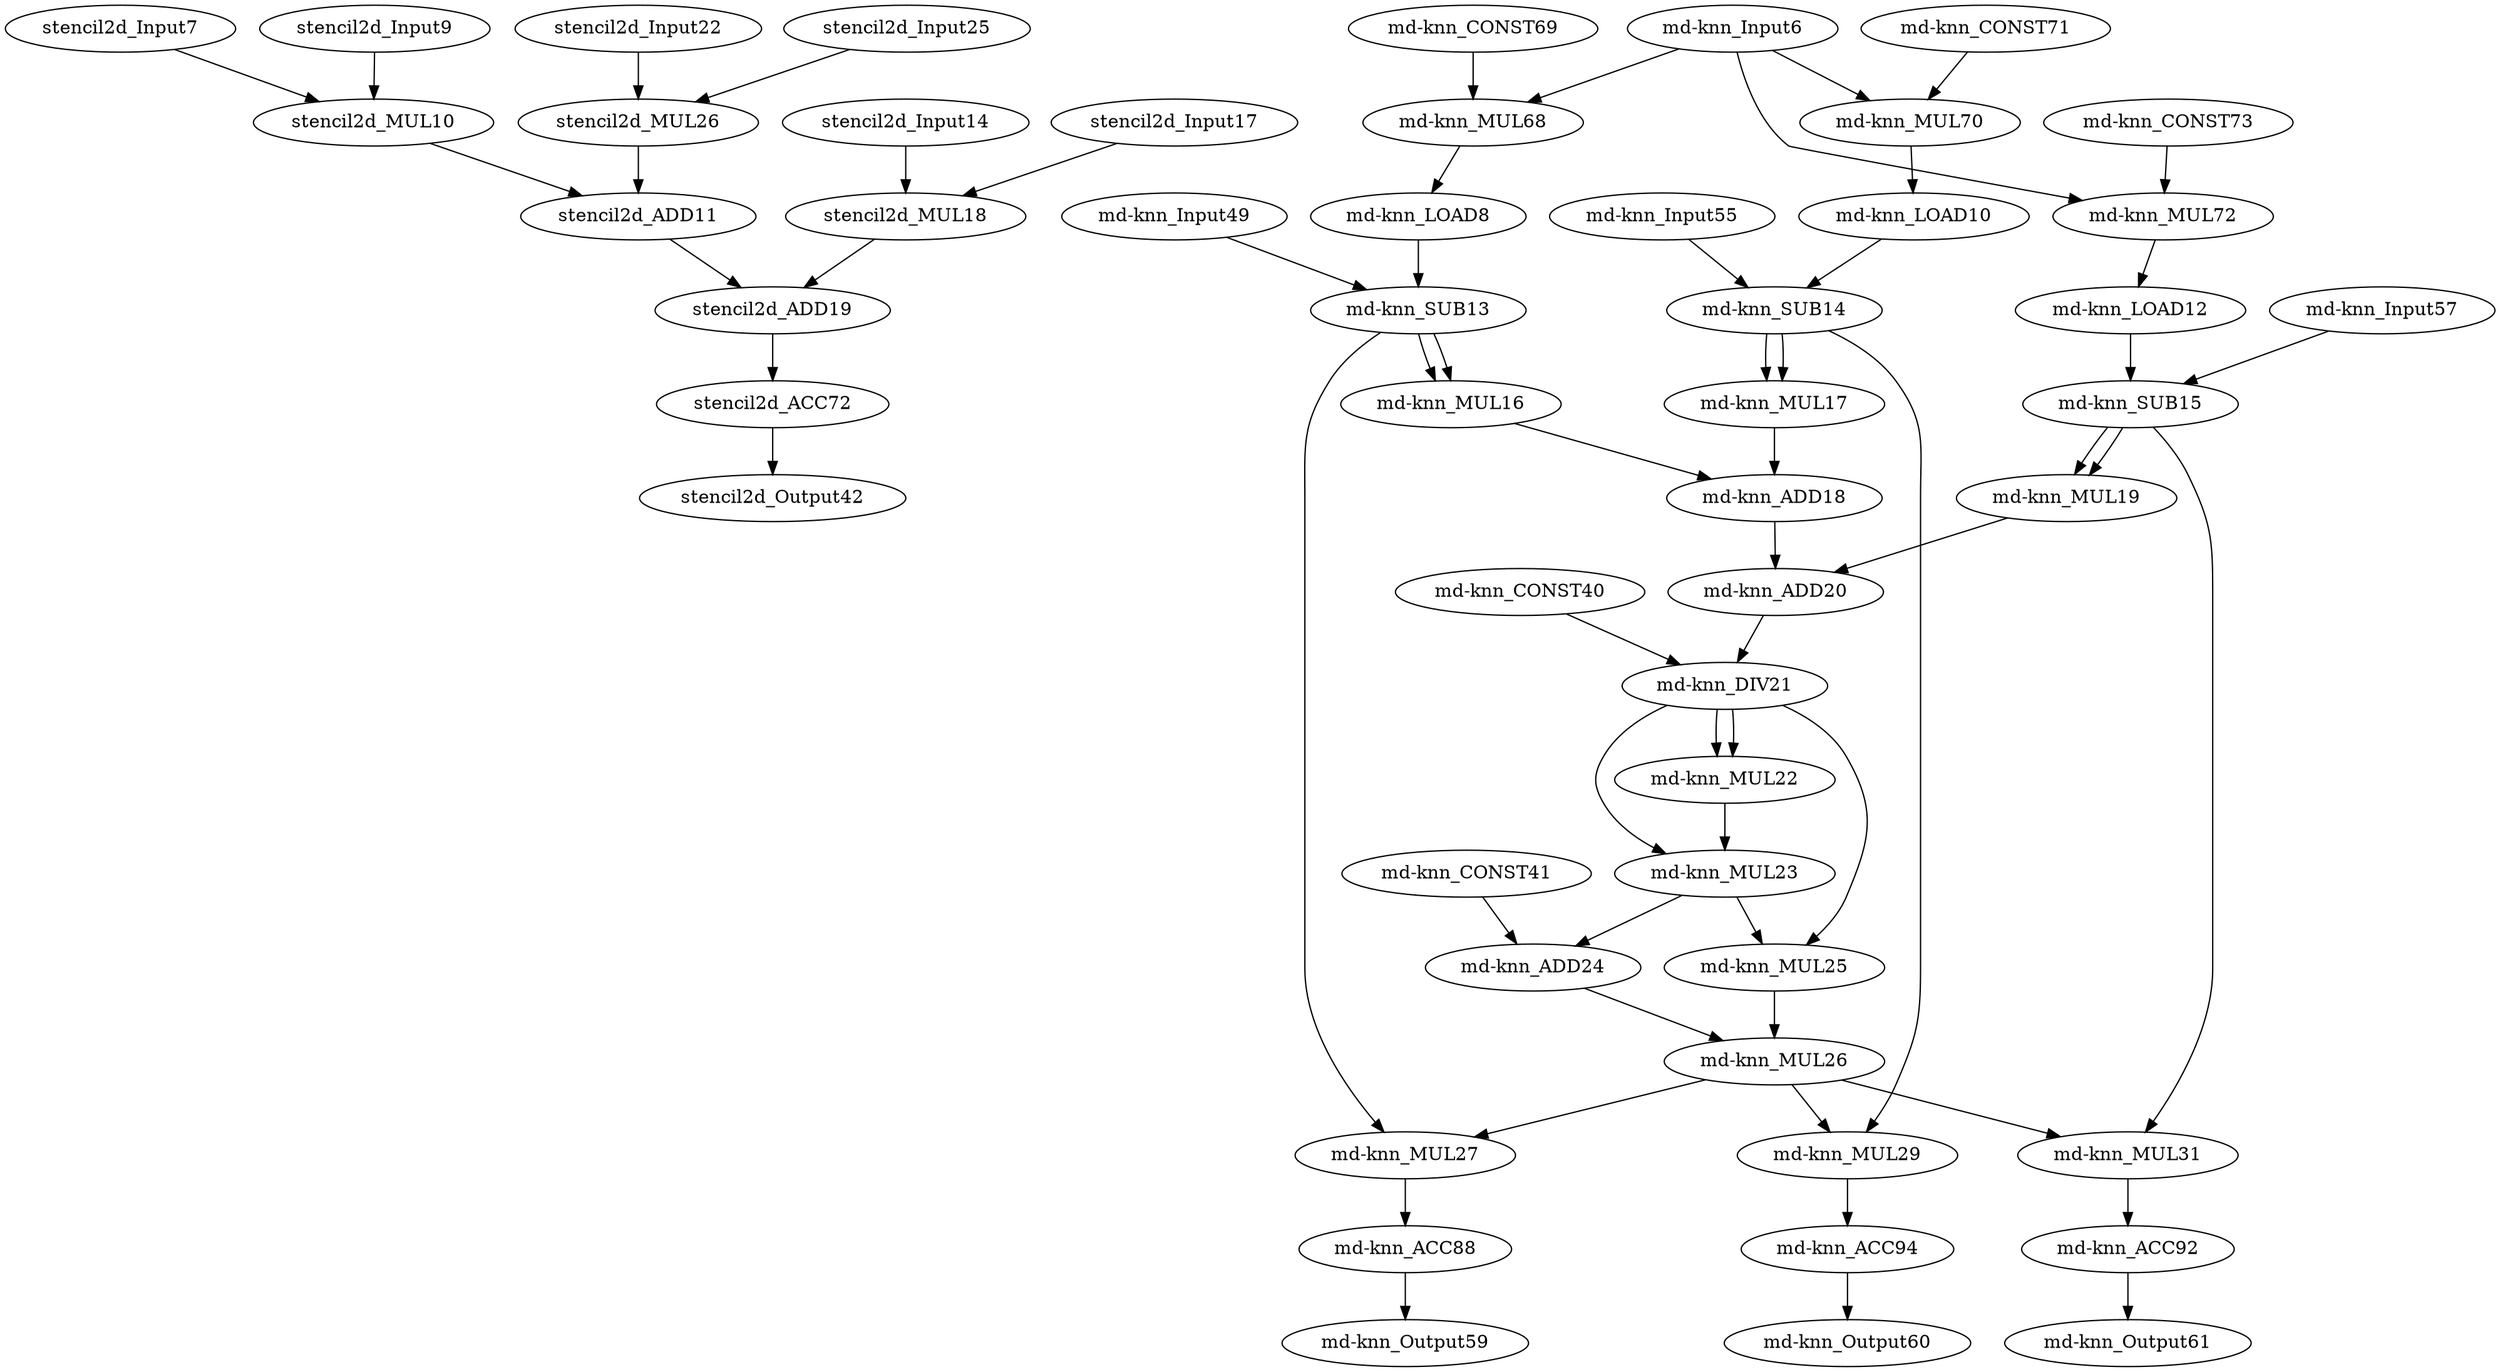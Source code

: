 digraph "merge-dfg" {
stencil2d_Input7 [offset="0, 0", opcode=input, pattern="12, 3, -24, 30, -24, 30", ref_name="stencil2d_filter", size=36];
stencil2d_Input9 [offset="0, 0", opcode=input, pattern="128, 3, -252, 30, -244, 30", ref_name="stencil2d_orig", size=4096];
stencil2d_MUL10 [opcode=mul];
stencil2d_ADD11 [opcode=add];
stencil2d_Input14 [offset="0, 4", opcode=input, pattern="12, 3, -24, 30, -24, 30", ref_name="stencil2d_filter", size=36];
stencil2d_Input17 [offset="0, 4", opcode=input, pattern="128, 3, -252, 30, -244, 30", ref_name="stencil2d_orig", size=4096];
stencil2d_MUL18 [opcode=mul];
stencil2d_ADD19 [opcode=add];
stencil2d_Input22 [offset="0, 8", opcode=input, pattern="12, 3, -24, 30, -24, 30", ref_name="stencil2d_filter", size=36];
stencil2d_Input25 [offset="0, 8", opcode=input, pattern="128, 3, -252, 30, -244, 30", ref_name="stencil2d_orig", size=4096];
stencil2d_MUL26 [opcode=mul];
stencil2d_Output42 [offset="0, 0", opcode=output, pattern="0, 3, 4, 30, 12, 30", ref_name="stencil2d_sol", size=3832];
stencil2d_ACC72 [acc_first=1, acc_params="0, 3, 1, 900", opcode=acc];
stencil2d_Input7 -> stencil2d_MUL10  [operand=1];
stencil2d_Input9 -> stencil2d_MUL10  [operand=0];
stencil2d_MUL10 -> stencil2d_ADD11  [operand=0];
stencil2d_ADD11 -> stencil2d_ADD19  [operand=1];
stencil2d_Input14 -> stencil2d_MUL18  [operand=1];
stencil2d_Input17 -> stencil2d_MUL18  [operand=0];
stencil2d_MUL18 -> stencil2d_ADD19  [operand=0];
stencil2d_Input22 -> stencil2d_MUL26  [operand=1];
stencil2d_Input25 -> stencil2d_MUL26  [operand=0];
stencil2d_MUL26 -> stencil2d_ADD11  [operand=1];
stencil2d_ADD19 -> stencil2d_ACC72  [operand=0];
stencil2d_ACC72 -> stencil2d_Output42  [operand=0];
"md-knn_Input6" [offset="0, 0", opcode=input, pattern="4, 16, 4, 64", ref_name="md-knn_NL", size=4096];
"md-knn_LOAD8" [cycles=1024, offset="0, 0", opcode=load, ref_name="md-knn_position_x", size=256];
"md-knn_LOAD10" [cycles=1024, offset="0, 0", opcode=load, ref_name="md-knn_position_y", size=256];
"md-knn_LOAD12" [cycles=1024, offset="0, 0", opcode=load, ref_name="md-knn_position_z", size=256];
"md-knn_SUB13" [opcode=sub];
"md-knn_SUB14" [opcode=sub];
"md-knn_SUB15" [opcode=sub];
"md-knn_MUL16" [opcode=mul];
"md-knn_MUL17" [opcode=mul];
"md-knn_ADD18" [opcode=add];
"md-knn_MUL19" [opcode=mul];
"md-knn_ADD20" [opcode=add];
"md-knn_DIV21" [opcode=udiv];
"md-knn_MUL22" [opcode=mul];
"md-knn_MUL23" [opcode=mul];
"md-knn_ADD24" [opcode=add];
"md-knn_MUL25" [opcode=mul];
"md-knn_MUL26" [opcode=mul];
"md-knn_MUL27" [opcode=mul];
"md-knn_MUL29" [opcode=mul];
"md-knn_MUL31" [opcode=mul];
"md-knn_CONST40" [opcode=const, value=10];
"md-knn_CONST41" [opcode=const, value="-2000"];
"md-knn_Input49" [offset="0, 0", opcode=input, pattern="0, 16, 4, 64", ref_name="md-knn_position_x", size=256];
"md-knn_Input55" [offset="0, 0", opcode=input, pattern="0, 16, 4, 64", ref_name="md-knn_position_y", size=256];
"md-knn_Input57" [offset="0, 0", opcode=input, pattern="0, 16, 4, 64", ref_name="md-knn_position_z", size=256];
"md-knn_Output59" [offset="0, 0", opcode=output, pattern="0, 16, 4, 64", ref_name="md-knn_force_x", size=256];
"md-knn_Output60" [offset="0, 0", opcode=output, pattern="0, 16, 4, 64", ref_name="md-knn_force_y", size=256];
"md-knn_Output61" [offset="0, 0", opcode=output, pattern="0, 16, 4, 64", ref_name="md-knn_force_z", size=256];
"md-knn_MUL68" [opcode=MUL];
"md-knn_CONST69" [opcode=const, value=4];
"md-knn_MUL70" [opcode=MUL];
"md-knn_CONST71" [opcode=const, value=4];
"md-knn_MUL72" [opcode=MUL];
"md-knn_CONST73" [opcode=const, value=4];
"md-knn_ACC88" [acc_first=1, acc_params="0, 16, 1, 64", opcode=acc];
"md-knn_ACC92" [acc_first=1, acc_params="0, 16, 1, 64", opcode=acc];
"md-knn_ACC94" [acc_first=1, acc_params="0, 16, 1, 64", opcode=acc];
"md-knn_LOAD8" -> "md-knn_SUB13"  [operand=1];
"md-knn_LOAD10" -> "md-knn_SUB14"  [operand=1];
"md-knn_LOAD12" -> "md-knn_SUB15"  [operand=1];
"md-knn_SUB13" -> "md-knn_MUL27"  [operand=1];
"md-knn_SUB13" -> "md-knn_MUL16"  [operand=0];
"md-knn_SUB13" -> "md-knn_MUL16"  [operand=1];
"md-knn_SUB14" -> "md-knn_MUL29"  [operand=1];
"md-knn_SUB14" -> "md-knn_MUL17"  [operand=0];
"md-knn_SUB14" -> "md-knn_MUL17"  [operand=1];
"md-knn_SUB15" -> "md-knn_MUL31"  [operand=1];
"md-knn_SUB15" -> "md-knn_MUL19"  [operand=0];
"md-knn_SUB15" -> "md-knn_MUL19"  [operand=1];
"md-knn_MUL16" -> "md-knn_ADD18"  [operand=1];
"md-knn_MUL17" -> "md-knn_ADD18"  [operand=0];
"md-knn_ADD18" -> "md-knn_ADD20"  [operand=0];
"md-knn_MUL19" -> "md-knn_ADD20"  [operand=1];
"md-knn_ADD20" -> "md-knn_DIV21"  [operand=1];
"md-knn_CONST40" -> "md-knn_DIV21"  [operand=0];
"md-knn_DIV21" -> "md-knn_MUL25"  [operand=1];
"md-knn_DIV21" -> "md-knn_MUL23"  [operand=1];
"md-knn_DIV21" -> "md-knn_MUL22"  [operand=0];
"md-knn_DIV21" -> "md-knn_MUL22"  [operand=1];
"md-knn_MUL22" -> "md-knn_MUL23"  [operand=0];
"md-knn_MUL23" -> "md-knn_MUL25"  [operand=0];
"md-knn_MUL23" -> "md-knn_ADD24"  [operand=0];
"md-knn_CONST41" -> "md-knn_ADD24"  [operand=1];
"md-knn_ADD24" -> "md-knn_MUL26"  [operand=1];
"md-knn_MUL25" -> "md-knn_MUL26"  [operand=0];
"md-knn_MUL26" -> "md-knn_MUL31"  [operand=0];
"md-knn_MUL26" -> "md-knn_MUL29"  [operand=0];
"md-knn_MUL26" -> "md-knn_MUL27"  [operand=0];
"md-knn_Input49" -> "md-knn_SUB13"  [operand=0];
"md-knn_Input55" -> "md-knn_SUB14"  [operand=0];
"md-knn_Input57" -> "md-knn_SUB15"  [operand=0];
"md-knn_Input6" -> "md-knn_MUL68"  [operand=0];
"md-knn_CONST69" -> "md-knn_MUL68"  [operand=1];
"md-knn_Input6" -> "md-knn_MUL70"  [operand=0];
"md-knn_CONST71" -> "md-knn_MUL70"  [operand=1];
"md-knn_Input6" -> "md-knn_MUL72"  [operand=0];
"md-knn_CONST73" -> "md-knn_MUL72"  [operand=1];
"md-knn_MUL68" -> "md-knn_LOAD8"  [operand=0];
"md-knn_MUL70" -> "md-knn_LOAD10"  [operand=0];
"md-knn_MUL72" -> "md-knn_LOAD12"  [operand=0];
"md-knn_MUL27" -> "md-knn_ACC88"  [operand=0];
"md-knn_ACC88" -> "md-knn_Output59"  [operand=0];
"md-knn_MUL31" -> "md-knn_ACC92"  [operand=0];
"md-knn_ACC92" -> "md-knn_Output61"  [operand=0];
"md-knn_MUL29" -> "md-knn_ACC94"  [operand=0];
"md-knn_ACC94" -> "md-knn_Output60"  [operand=0];
}
